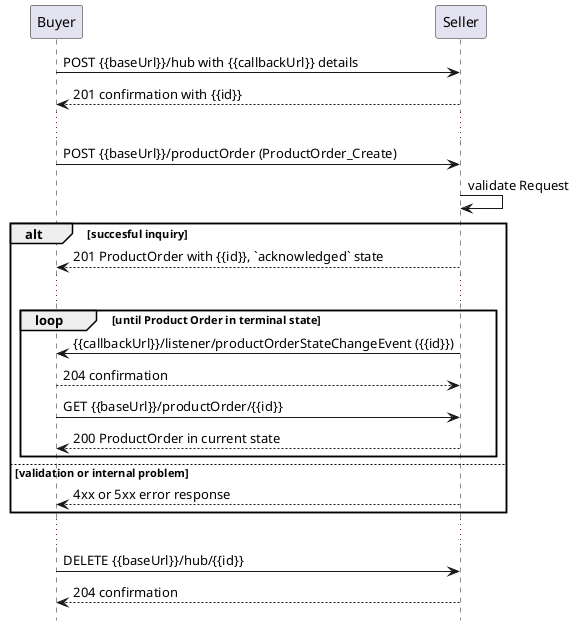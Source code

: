 @startuml

hide footbox

participant Buyer
participant Seller

Buyer -> Seller : POST {{baseUrl}}/hub with {{callbackUrl}} details
Seller --> Buyer: 201 confirmation with {{id}}
...
Buyer -> Seller : POST {{baseUrl}}/productOrder (ProductOrder_Create)
Seller -> Seller : validate Request

alt succesful inquiry
  Seller --> Buyer : 201 ProductOrder with {{id}}, `acknowledged` state 

  ...

  group loop [until Product Order in terminal state]
      Seller -> Buyer: {{callbackUrl}}/listener/productOrderStateChangeEvent ({{id}})
      Buyer --> Seller : 204 confirmation
      Buyer -> Seller :   GET {{baseUrl}}/productOrder/{{id}}
      return 200 ProductOrder in current state
  end

else validation or internal problem
  Seller --> Buyer : 4xx or 5xx error response
end 

...

Buyer -> Seller : DELETE {{baseUrl}}/hub/{{id}} 
Seller -->  Buyer : 204 confirmation

@enduml